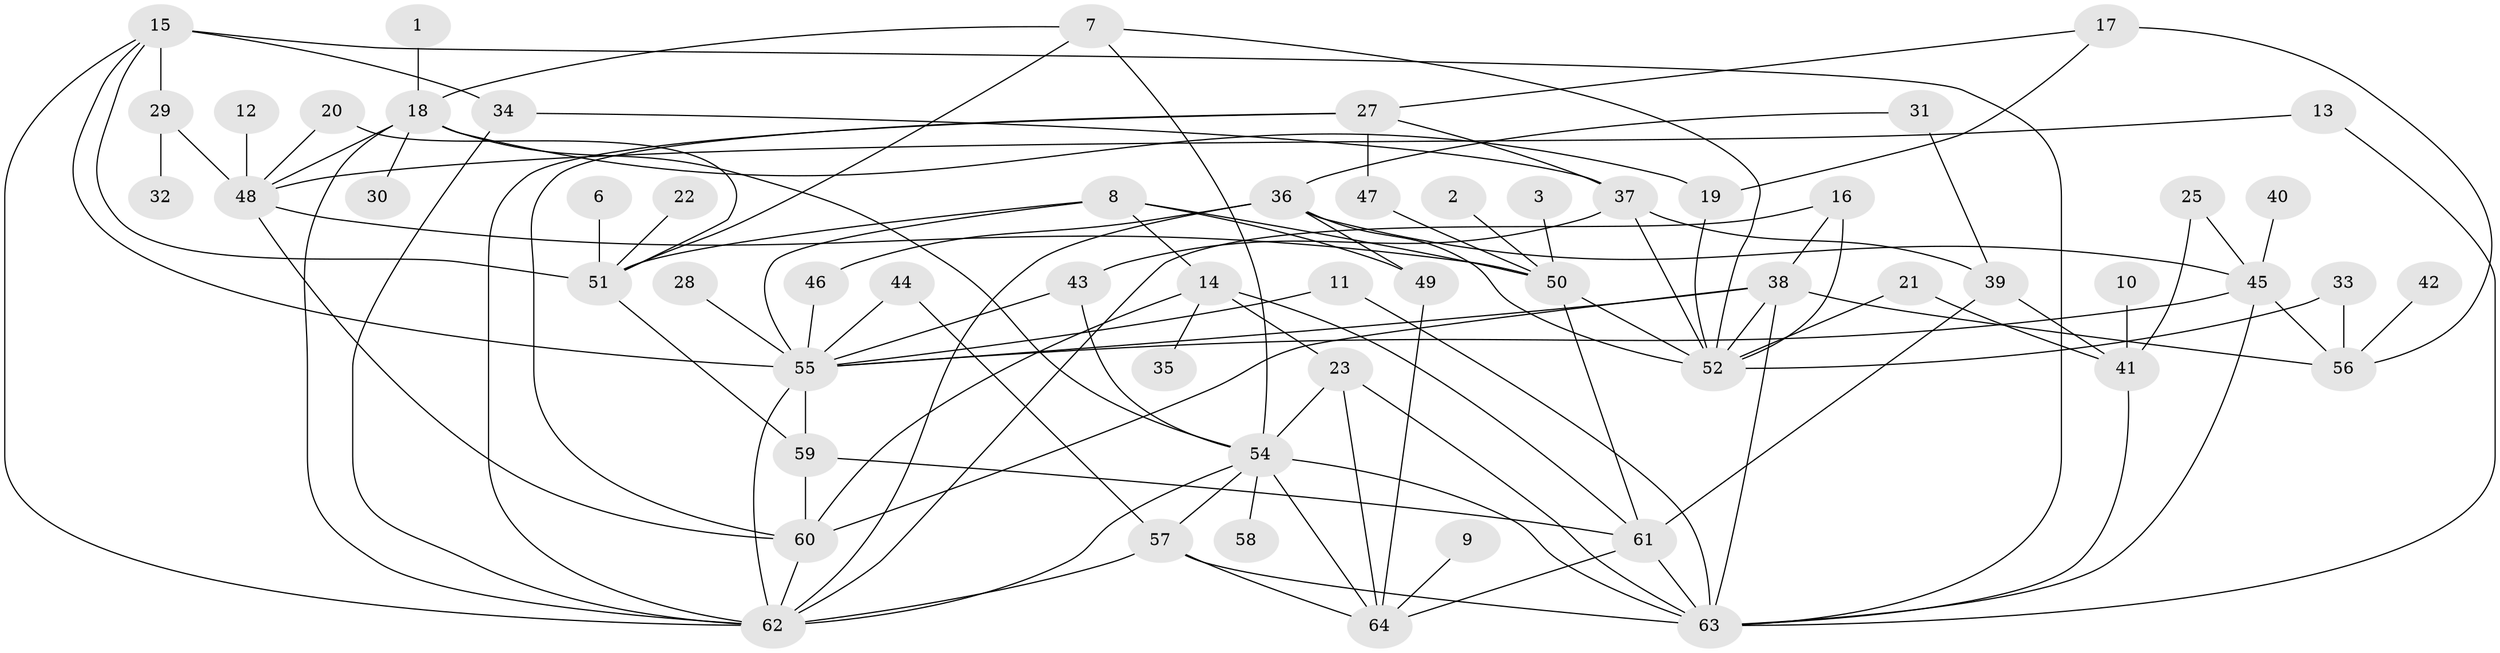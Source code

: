 // original degree distribution, {4: 0.12598425196850394, 3: 0.25196850393700787, 2: 0.25984251968503935, 1: 0.14173228346456693, 7: 0.023622047244094488, 5: 0.13385826771653545, 0: 0.03937007874015748, 6: 0.023622047244094488}
// Generated by graph-tools (version 1.1) at 2025/25/03/09/25 03:25:19]
// undirected, 59 vertices, 113 edges
graph export_dot {
graph [start="1"]
  node [color=gray90,style=filled];
  1;
  2;
  3;
  6;
  7;
  8;
  9;
  10;
  11;
  12;
  13;
  14;
  15;
  16;
  17;
  18;
  19;
  20;
  21;
  22;
  23;
  25;
  27;
  28;
  29;
  30;
  31;
  32;
  33;
  34;
  35;
  36;
  37;
  38;
  39;
  40;
  41;
  42;
  43;
  44;
  45;
  46;
  47;
  48;
  49;
  50;
  51;
  52;
  54;
  55;
  56;
  57;
  58;
  59;
  60;
  61;
  62;
  63;
  64;
  1 -- 18 [weight=1.0];
  2 -- 50 [weight=1.0];
  3 -- 50 [weight=1.0];
  6 -- 51 [weight=1.0];
  7 -- 18 [weight=1.0];
  7 -- 51 [weight=1.0];
  7 -- 52 [weight=1.0];
  7 -- 54 [weight=1.0];
  8 -- 14 [weight=1.0];
  8 -- 49 [weight=1.0];
  8 -- 50 [weight=1.0];
  8 -- 51 [weight=1.0];
  8 -- 55 [weight=2.0];
  9 -- 64 [weight=1.0];
  10 -- 41 [weight=1.0];
  11 -- 55 [weight=1.0];
  11 -- 63 [weight=1.0];
  12 -- 48 [weight=1.0];
  13 -- 48 [weight=1.0];
  13 -- 63 [weight=1.0];
  14 -- 23 [weight=1.0];
  14 -- 35 [weight=1.0];
  14 -- 60 [weight=1.0];
  14 -- 61 [weight=1.0];
  15 -- 29 [weight=2.0];
  15 -- 34 [weight=1.0];
  15 -- 51 [weight=1.0];
  15 -- 55 [weight=1.0];
  15 -- 62 [weight=1.0];
  15 -- 63 [weight=1.0];
  16 -- 38 [weight=1.0];
  16 -- 52 [weight=1.0];
  16 -- 62 [weight=1.0];
  17 -- 19 [weight=2.0];
  17 -- 27 [weight=1.0];
  17 -- 56 [weight=1.0];
  18 -- 19 [weight=1.0];
  18 -- 30 [weight=1.0];
  18 -- 48 [weight=1.0];
  18 -- 54 [weight=1.0];
  18 -- 62 [weight=1.0];
  19 -- 52 [weight=1.0];
  20 -- 48 [weight=1.0];
  20 -- 51 [weight=1.0];
  21 -- 41 [weight=1.0];
  21 -- 52 [weight=1.0];
  22 -- 51 [weight=1.0];
  23 -- 54 [weight=2.0];
  23 -- 63 [weight=1.0];
  23 -- 64 [weight=1.0];
  25 -- 41 [weight=1.0];
  25 -- 45 [weight=1.0];
  27 -- 37 [weight=1.0];
  27 -- 47 [weight=1.0];
  27 -- 60 [weight=1.0];
  27 -- 62 [weight=1.0];
  28 -- 55 [weight=1.0];
  29 -- 32 [weight=1.0];
  29 -- 48 [weight=1.0];
  31 -- 36 [weight=1.0];
  31 -- 39 [weight=1.0];
  33 -- 52 [weight=1.0];
  33 -- 56 [weight=1.0];
  34 -- 37 [weight=1.0];
  34 -- 62 [weight=1.0];
  36 -- 45 [weight=1.0];
  36 -- 46 [weight=1.0];
  36 -- 49 [weight=2.0];
  36 -- 52 [weight=1.0];
  36 -- 62 [weight=1.0];
  37 -- 39 [weight=1.0];
  37 -- 43 [weight=1.0];
  37 -- 52 [weight=1.0];
  38 -- 52 [weight=1.0];
  38 -- 55 [weight=1.0];
  38 -- 56 [weight=1.0];
  38 -- 60 [weight=1.0];
  38 -- 63 [weight=1.0];
  39 -- 41 [weight=1.0];
  39 -- 61 [weight=1.0];
  40 -- 45 [weight=1.0];
  41 -- 63 [weight=1.0];
  42 -- 56 [weight=1.0];
  43 -- 54 [weight=1.0];
  43 -- 55 [weight=1.0];
  44 -- 55 [weight=1.0];
  44 -- 57 [weight=1.0];
  45 -- 55 [weight=1.0];
  45 -- 56 [weight=1.0];
  45 -- 63 [weight=1.0];
  46 -- 55 [weight=1.0];
  47 -- 50 [weight=1.0];
  48 -- 50 [weight=1.0];
  48 -- 60 [weight=1.0];
  49 -- 64 [weight=1.0];
  50 -- 52 [weight=1.0];
  50 -- 61 [weight=1.0];
  51 -- 59 [weight=1.0];
  54 -- 57 [weight=1.0];
  54 -- 58 [weight=1.0];
  54 -- 62 [weight=1.0];
  54 -- 63 [weight=1.0];
  54 -- 64 [weight=1.0];
  55 -- 59 [weight=2.0];
  55 -- 62 [weight=1.0];
  57 -- 62 [weight=1.0];
  57 -- 63 [weight=2.0];
  57 -- 64 [weight=1.0];
  59 -- 60 [weight=1.0];
  59 -- 61 [weight=1.0];
  60 -- 62 [weight=1.0];
  61 -- 63 [weight=1.0];
  61 -- 64 [weight=1.0];
}
